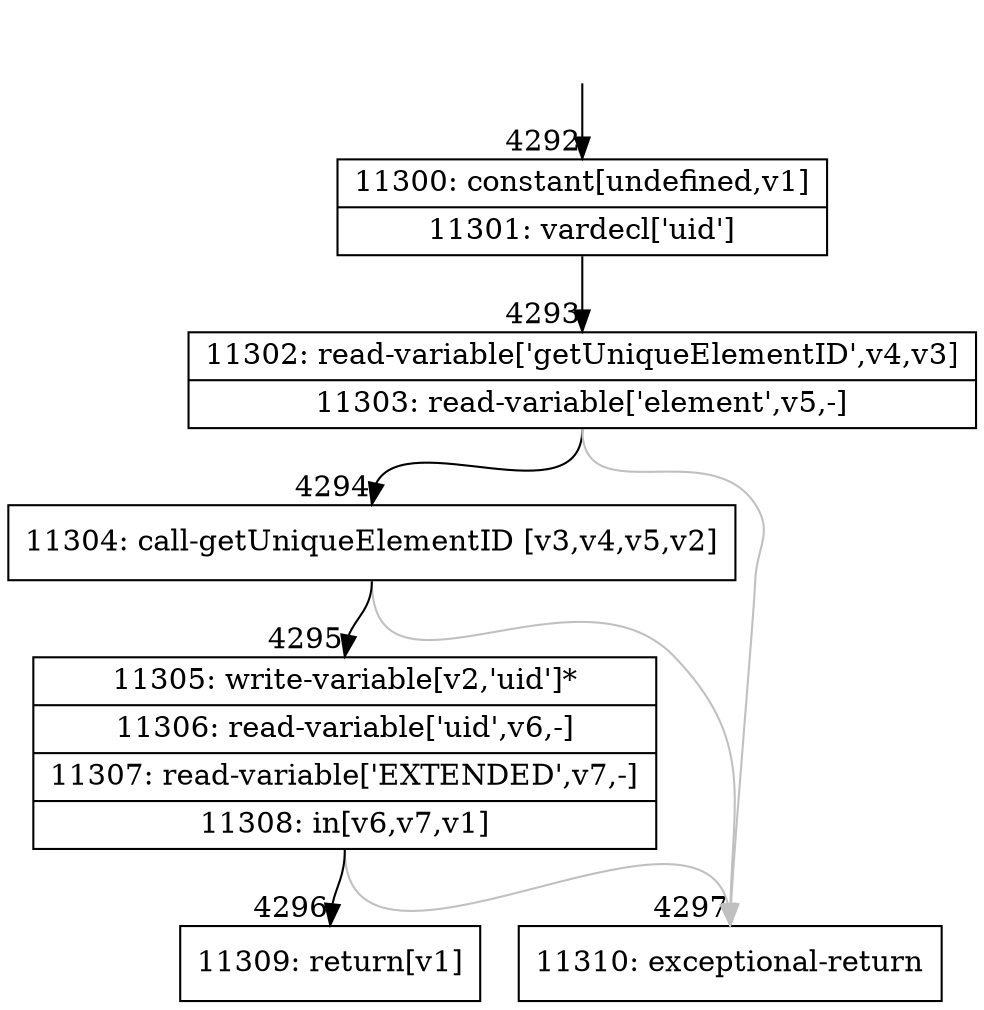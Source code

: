 digraph {
rankdir="TD"
BB_entry359[shape=none,label=""];
BB_entry359 -> BB4292 [tailport=s, headport=n, headlabel="    4292"]
BB4292 [shape=record label="{11300: constant[undefined,v1]|11301: vardecl['uid']}" ] 
BB4292 -> BB4293 [tailport=s, headport=n, headlabel="      4293"]
BB4293 [shape=record label="{11302: read-variable['getUniqueElementID',v4,v3]|11303: read-variable['element',v5,-]}" ] 
BB4293 -> BB4294 [tailport=s, headport=n, headlabel="      4294"]
BB4293 -> BB4297 [tailport=s, headport=n, color=gray, headlabel="      4297"]
BB4294 [shape=record label="{11304: call-getUniqueElementID [v3,v4,v5,v2]}" ] 
BB4294 -> BB4295 [tailport=s, headport=n, headlabel="      4295"]
BB4294 -> BB4297 [tailport=s, headport=n, color=gray]
BB4295 [shape=record label="{11305: write-variable[v2,'uid']*|11306: read-variable['uid',v6,-]|11307: read-variable['EXTENDED',v7,-]|11308: in[v6,v7,v1]}" ] 
BB4295 -> BB4296 [tailport=s, headport=n, headlabel="      4296"]
BB4295 -> BB4297 [tailport=s, headport=n, color=gray]
BB4296 [shape=record label="{11309: return[v1]}" ] 
BB4297 [shape=record label="{11310: exceptional-return}" ] 
//#$~ 3319
}
